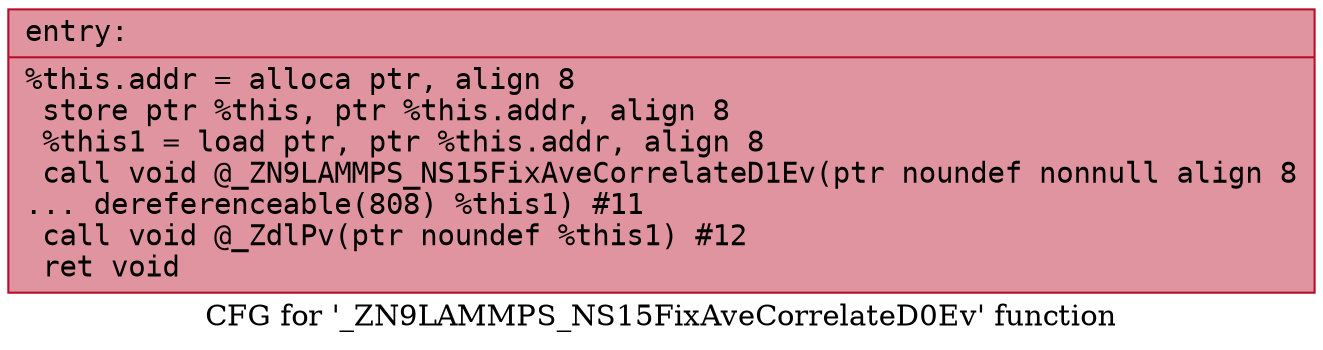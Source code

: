 digraph "CFG for '_ZN9LAMMPS_NS15FixAveCorrelateD0Ev' function" {
	label="CFG for '_ZN9LAMMPS_NS15FixAveCorrelateD0Ev' function";

	Node0x55703a9cf6d0 [shape=record,color="#b70d28ff", style=filled, fillcolor="#b70d2870" fontname="Courier",label="{entry:\l|  %this.addr = alloca ptr, align 8\l  store ptr %this, ptr %this.addr, align 8\l  %this1 = load ptr, ptr %this.addr, align 8\l  call void @_ZN9LAMMPS_NS15FixAveCorrelateD1Ev(ptr noundef nonnull align 8\l... dereferenceable(808) %this1) #11\l  call void @_ZdlPv(ptr noundef %this1) #12\l  ret void\l}"];
}
